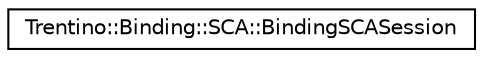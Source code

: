 digraph G
{
  edge [fontname="Helvetica",fontsize="10",labelfontname="Helvetica",labelfontsize="10"];
  node [fontname="Helvetica",fontsize="10",shape=record];
  rankdir="LR";
  Node1 [label="Trentino::Binding::SCA::BindingSCASession",height=0.2,width=0.4,color="black", fillcolor="white", style="filled",URL="$class_trentino_1_1_binding_1_1_s_c_a_1_1_binding_s_c_a_session.html",tooltip="A Session actualy handle data exchange betwwen a client and the SCA Binding Server it is the place wh..."];
}
